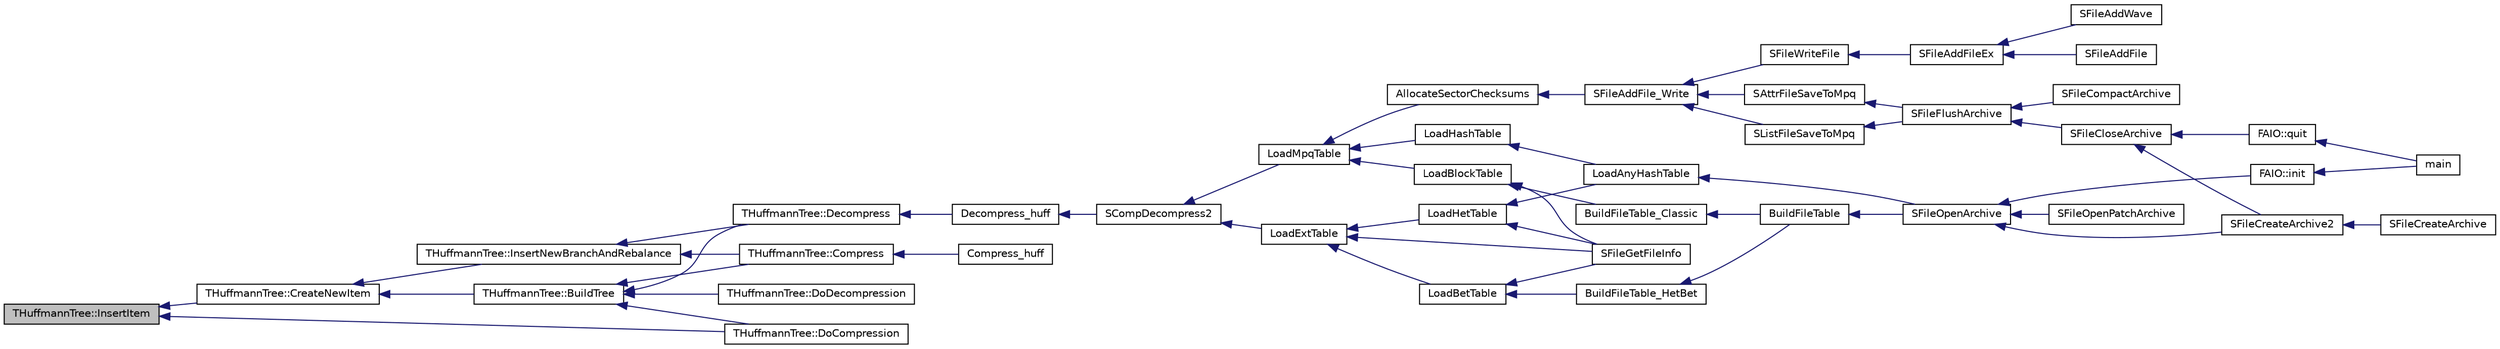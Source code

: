 digraph G
{
  edge [fontname="Helvetica",fontsize="10",labelfontname="Helvetica",labelfontsize="10"];
  node [fontname="Helvetica",fontsize="10",shape=record];
  rankdir="LR";
  Node1 [label="THuffmannTree::InsertItem",height=0.2,width=0.4,color="black", fillcolor="grey75", style="filled" fontcolor="black"];
  Node1 -> Node2 [dir="back",color="midnightblue",fontsize="10",style="solid",fontname="Helvetica"];
  Node2 [label="THuffmannTree::CreateNewItem",height=0.2,width=0.4,color="black", fillcolor="white", style="filled",URL="$class_t_huffmann_tree.html#a90a46fd9ecc3cd85cf8a6a64042b9d8a"];
  Node2 -> Node3 [dir="back",color="midnightblue",fontsize="10",style="solid",fontname="Helvetica"];
  Node3 [label="THuffmannTree::BuildTree",height=0.2,width=0.4,color="black", fillcolor="white", style="filled",URL="$class_t_huffmann_tree.html#a353d6143d3b08755c6b22936540298d5"];
  Node3 -> Node4 [dir="back",color="midnightblue",fontsize="10",style="solid",fontname="Helvetica"];
  Node4 [label="THuffmannTree::Compress",height=0.2,width=0.4,color="black", fillcolor="white", style="filled",URL="$class_t_huffmann_tree.html#aeab6ac583dd377fd18bc93e9b761f007"];
  Node4 -> Node5 [dir="back",color="midnightblue",fontsize="10",style="solid",fontname="Helvetica"];
  Node5 [label="Compress_huff",height=0.2,width=0.4,color="black", fillcolor="white", style="filled",URL="$_s_compression_8cpp.html#a48b38a3ef2d95ab0455ecdded3c69977"];
  Node3 -> Node6 [dir="back",color="midnightblue",fontsize="10",style="solid",fontname="Helvetica"];
  Node6 [label="THuffmannTree::Decompress",height=0.2,width=0.4,color="black", fillcolor="white", style="filled",URL="$class_t_huffmann_tree.html#a5fae7bcc8bb1852bf8036ae0e78e3a09"];
  Node6 -> Node7 [dir="back",color="midnightblue",fontsize="10",style="solid",fontname="Helvetica"];
  Node7 [label="Decompress_huff",height=0.2,width=0.4,color="black", fillcolor="white", style="filled",URL="$_s_compression_8cpp.html#af6ddfa41c2bcdabfb985348a84dff2df"];
  Node7 -> Node8 [dir="back",color="midnightblue",fontsize="10",style="solid",fontname="Helvetica"];
  Node8 [label="SCompDecompress2",height=0.2,width=0.4,color="black", fillcolor="white", style="filled",URL="$_storm_lib_8h.html#ad4be5c65706a57411d71edd72bd91e06"];
  Node8 -> Node9 [dir="back",color="midnightblue",fontsize="10",style="solid",fontname="Helvetica"];
  Node9 [label="LoadMpqTable",height=0.2,width=0.4,color="black", fillcolor="white", style="filled",URL="$_storm_common_8h.html#a0201c26eb7513898105243687243e4db"];
  Node9 -> Node10 [dir="back",color="midnightblue",fontsize="10",style="solid",fontname="Helvetica"];
  Node10 [label="AllocateSectorChecksums",height=0.2,width=0.4,color="black", fillcolor="white", style="filled",URL="$_storm_common_8h.html#a625957b3c4515b0d8664c2c7733f5ae2"];
  Node10 -> Node11 [dir="back",color="midnightblue",fontsize="10",style="solid",fontname="Helvetica"];
  Node11 [label="SFileAddFile_Write",height=0.2,width=0.4,color="black", fillcolor="white", style="filled",URL="$_storm_common_8h.html#a8bbeffca003d324051f5a4d93a6862a3"];
  Node11 -> Node12 [dir="back",color="midnightblue",fontsize="10",style="solid",fontname="Helvetica"];
  Node12 [label="SFileWriteFile",height=0.2,width=0.4,color="black", fillcolor="white", style="filled",URL="$_storm_lib_8h.html#a70c78df25d758e53550021e82078352e"];
  Node12 -> Node13 [dir="back",color="midnightblue",fontsize="10",style="solid",fontname="Helvetica"];
  Node13 [label="SFileAddFileEx",height=0.2,width=0.4,color="black", fillcolor="white", style="filled",URL="$_storm_lib_8h.html#a9d092079ada150e05bfed5a26e65e184"];
  Node13 -> Node14 [dir="back",color="midnightblue",fontsize="10",style="solid",fontname="Helvetica"];
  Node14 [label="SFileAddFile",height=0.2,width=0.4,color="black", fillcolor="white", style="filled",URL="$_storm_lib_8h.html#ab6184a31092ac5364a8746b1fca3a822"];
  Node13 -> Node15 [dir="back",color="midnightblue",fontsize="10",style="solid",fontname="Helvetica"];
  Node15 [label="SFileAddWave",height=0.2,width=0.4,color="black", fillcolor="white", style="filled",URL="$_storm_lib_8h.html#a4cc5ee53bb9a41f91d71a0be809ede22"];
  Node11 -> Node16 [dir="back",color="midnightblue",fontsize="10",style="solid",fontname="Helvetica"];
  Node16 [label="SAttrFileSaveToMpq",height=0.2,width=0.4,color="black", fillcolor="white", style="filled",URL="$_storm_common_8h.html#a1f552d4db51760c541354dc64e7808ea"];
  Node16 -> Node17 [dir="back",color="midnightblue",fontsize="10",style="solid",fontname="Helvetica"];
  Node17 [label="SFileFlushArchive",height=0.2,width=0.4,color="black", fillcolor="white", style="filled",URL="$_storm_lib_8h.html#a5f3daefb5c0d87a791fcc42ec40714d2"];
  Node17 -> Node18 [dir="back",color="midnightblue",fontsize="10",style="solid",fontname="Helvetica"];
  Node18 [label="SFileCompactArchive",height=0.2,width=0.4,color="black", fillcolor="white", style="filled",URL="$_storm_lib_8h.html#a4a8f24295ae27ee91ab52a2cc8a0e9ba"];
  Node17 -> Node19 [dir="back",color="midnightblue",fontsize="10",style="solid",fontname="Helvetica"];
  Node19 [label="SFileCloseArchive",height=0.2,width=0.4,color="black", fillcolor="white", style="filled",URL="$_storm_lib_8h.html#abe1ae9917ea665286bffd1524561fceb"];
  Node19 -> Node20 [dir="back",color="midnightblue",fontsize="10",style="solid",fontname="Helvetica"];
  Node20 [label="FAIO::quit",height=0.2,width=0.4,color="black", fillcolor="white", style="filled",URL="$namespace_f_a_i_o.html#ae82e5f53b89d70f240951c564bdff66a"];
  Node20 -> Node21 [dir="back",color="midnightblue",fontsize="10",style="solid",fontname="Helvetica"];
  Node21 [label="main",height=0.2,width=0.4,color="black", fillcolor="white", style="filled",URL="$exedump_2main_8cpp.html#a2c3f6775325c30275d11c6abee2db6a0"];
  Node19 -> Node22 [dir="back",color="midnightblue",fontsize="10",style="solid",fontname="Helvetica"];
  Node22 [label="SFileCreateArchive2",height=0.2,width=0.4,color="black", fillcolor="white", style="filled",URL="$_storm_lib_8h.html#aa2b6fa8f16b5ac42868c546533fe26ce"];
  Node22 -> Node23 [dir="back",color="midnightblue",fontsize="10",style="solid",fontname="Helvetica"];
  Node23 [label="SFileCreateArchive",height=0.2,width=0.4,color="black", fillcolor="white", style="filled",URL="$_storm_lib_8h.html#a11342f379ed88e7b54873f1f53feb773"];
  Node11 -> Node24 [dir="back",color="midnightblue",fontsize="10",style="solid",fontname="Helvetica"];
  Node24 [label="SListFileSaveToMpq",height=0.2,width=0.4,color="black", fillcolor="white", style="filled",URL="$_storm_common_8h.html#a92fbeed559aba21268c7cf0b967e49fc"];
  Node24 -> Node17 [dir="back",color="midnightblue",fontsize="10",style="solid",fontname="Helvetica"];
  Node9 -> Node25 [dir="back",color="midnightblue",fontsize="10",style="solid",fontname="Helvetica"];
  Node25 [label="LoadHashTable",height=0.2,width=0.4,color="black", fillcolor="white", style="filled",URL="$_storm_common_8h.html#ac783fedd5a7c270d1c1e52e846ece77e"];
  Node25 -> Node26 [dir="back",color="midnightblue",fontsize="10",style="solid",fontname="Helvetica"];
  Node26 [label="LoadAnyHashTable",height=0.2,width=0.4,color="black", fillcolor="white", style="filled",URL="$_storm_common_8h.html#acd34a41b8d29b48ac02c7aecd2f609b5"];
  Node26 -> Node27 [dir="back",color="midnightblue",fontsize="10",style="solid",fontname="Helvetica"];
  Node27 [label="SFileOpenArchive",height=0.2,width=0.4,color="black", fillcolor="white", style="filled",URL="$_storm_lib_8h.html#a8b031afa4f88b4b3705c274a0b5b4f73"];
  Node27 -> Node28 [dir="back",color="midnightblue",fontsize="10",style="solid",fontname="Helvetica"];
  Node28 [label="FAIO::init",height=0.2,width=0.4,color="black", fillcolor="white", style="filled",URL="$namespace_f_a_i_o.html#a2c6d08b4256153f34907093724c0f995"];
  Node28 -> Node21 [dir="back",color="midnightblue",fontsize="10",style="solid",fontname="Helvetica"];
  Node27 -> Node22 [dir="back",color="midnightblue",fontsize="10",style="solid",fontname="Helvetica"];
  Node27 -> Node29 [dir="back",color="midnightblue",fontsize="10",style="solid",fontname="Helvetica"];
  Node29 [label="SFileOpenPatchArchive",height=0.2,width=0.4,color="black", fillcolor="white", style="filled",URL="$_storm_lib_8h.html#a6daebdc66320d44284e960bbff33e886"];
  Node9 -> Node30 [dir="back",color="midnightblue",fontsize="10",style="solid",fontname="Helvetica"];
  Node30 [label="LoadBlockTable",height=0.2,width=0.4,color="black", fillcolor="white", style="filled",URL="$_storm_common_8h.html#adc2df260bf34449da5b48a19c2e9a788"];
  Node30 -> Node31 [dir="back",color="midnightblue",fontsize="10",style="solid",fontname="Helvetica"];
  Node31 [label="BuildFileTable_Classic",height=0.2,width=0.4,color="black", fillcolor="white", style="filled",URL="$_s_base_file_table_8cpp.html#abe1a62f60e8a51e2096f1aeff15b2170"];
  Node31 -> Node32 [dir="back",color="midnightblue",fontsize="10",style="solid",fontname="Helvetica"];
  Node32 [label="BuildFileTable",height=0.2,width=0.4,color="black", fillcolor="white", style="filled",URL="$_storm_common_8h.html#a1c0a0948adf593a715e4cdc76bd252fd"];
  Node32 -> Node27 [dir="back",color="midnightblue",fontsize="10",style="solid",fontname="Helvetica"];
  Node30 -> Node33 [dir="back",color="midnightblue",fontsize="10",style="solid",fontname="Helvetica"];
  Node33 [label="SFileGetFileInfo",height=0.2,width=0.4,color="black", fillcolor="white", style="filled",URL="$_storm_lib_8h.html#a65c5c13489a621c481282da76b101e16"];
  Node8 -> Node34 [dir="back",color="midnightblue",fontsize="10",style="solid",fontname="Helvetica"];
  Node34 [label="LoadExtTable",height=0.2,width=0.4,color="black", fillcolor="white", style="filled",URL="$_storm_common_8h.html#a7bf97c1c4ef7c27dce39e44b1cf0ea9f"];
  Node34 -> Node35 [dir="back",color="midnightblue",fontsize="10",style="solid",fontname="Helvetica"];
  Node35 [label="LoadHetTable",height=0.2,width=0.4,color="black", fillcolor="white", style="filled",URL="$_storm_common_8h.html#a3192325af2d538a1196c76f8dd980d42"];
  Node35 -> Node26 [dir="back",color="midnightblue",fontsize="10",style="solid",fontname="Helvetica"];
  Node35 -> Node33 [dir="back",color="midnightblue",fontsize="10",style="solid",fontname="Helvetica"];
  Node34 -> Node36 [dir="back",color="midnightblue",fontsize="10",style="solid",fontname="Helvetica"];
  Node36 [label="LoadBetTable",height=0.2,width=0.4,color="black", fillcolor="white", style="filled",URL="$_storm_common_8h.html#ad45353be81c314aa55264bd932a0758e"];
  Node36 -> Node37 [dir="back",color="midnightblue",fontsize="10",style="solid",fontname="Helvetica"];
  Node37 [label="BuildFileTable_HetBet",height=0.2,width=0.4,color="black", fillcolor="white", style="filled",URL="$_s_base_file_table_8cpp.html#a8dffbc95a113e2b15eb324cc91a029ab"];
  Node37 -> Node32 [dir="back",color="midnightblue",fontsize="10",style="solid",fontname="Helvetica"];
  Node36 -> Node33 [dir="back",color="midnightblue",fontsize="10",style="solid",fontname="Helvetica"];
  Node34 -> Node33 [dir="back",color="midnightblue",fontsize="10",style="solid",fontname="Helvetica"];
  Node3 -> Node38 [dir="back",color="midnightblue",fontsize="10",style="solid",fontname="Helvetica"];
  Node38 [label="THuffmannTree::DoCompression",height=0.2,width=0.4,color="black", fillcolor="white", style="filled",URL="$class_t_huffmann_tree.html#aa65605e870061213ac45823934de3f42"];
  Node3 -> Node39 [dir="back",color="midnightblue",fontsize="10",style="solid",fontname="Helvetica"];
  Node39 [label="THuffmannTree::DoDecompression",height=0.2,width=0.4,color="black", fillcolor="white", style="filled",URL="$class_t_huffmann_tree.html#a1355c1bf334f4e8050a1a84b523581e1"];
  Node2 -> Node40 [dir="back",color="midnightblue",fontsize="10",style="solid",fontname="Helvetica"];
  Node40 [label="THuffmannTree::InsertNewBranchAndRebalance",height=0.2,width=0.4,color="black", fillcolor="white", style="filled",URL="$class_t_huffmann_tree.html#aa2d1ed63bb3b90c1f31bd34850ee0f5c"];
  Node40 -> Node4 [dir="back",color="midnightblue",fontsize="10",style="solid",fontname="Helvetica"];
  Node40 -> Node6 [dir="back",color="midnightblue",fontsize="10",style="solid",fontname="Helvetica"];
  Node1 -> Node38 [dir="back",color="midnightblue",fontsize="10",style="solid",fontname="Helvetica"];
}
